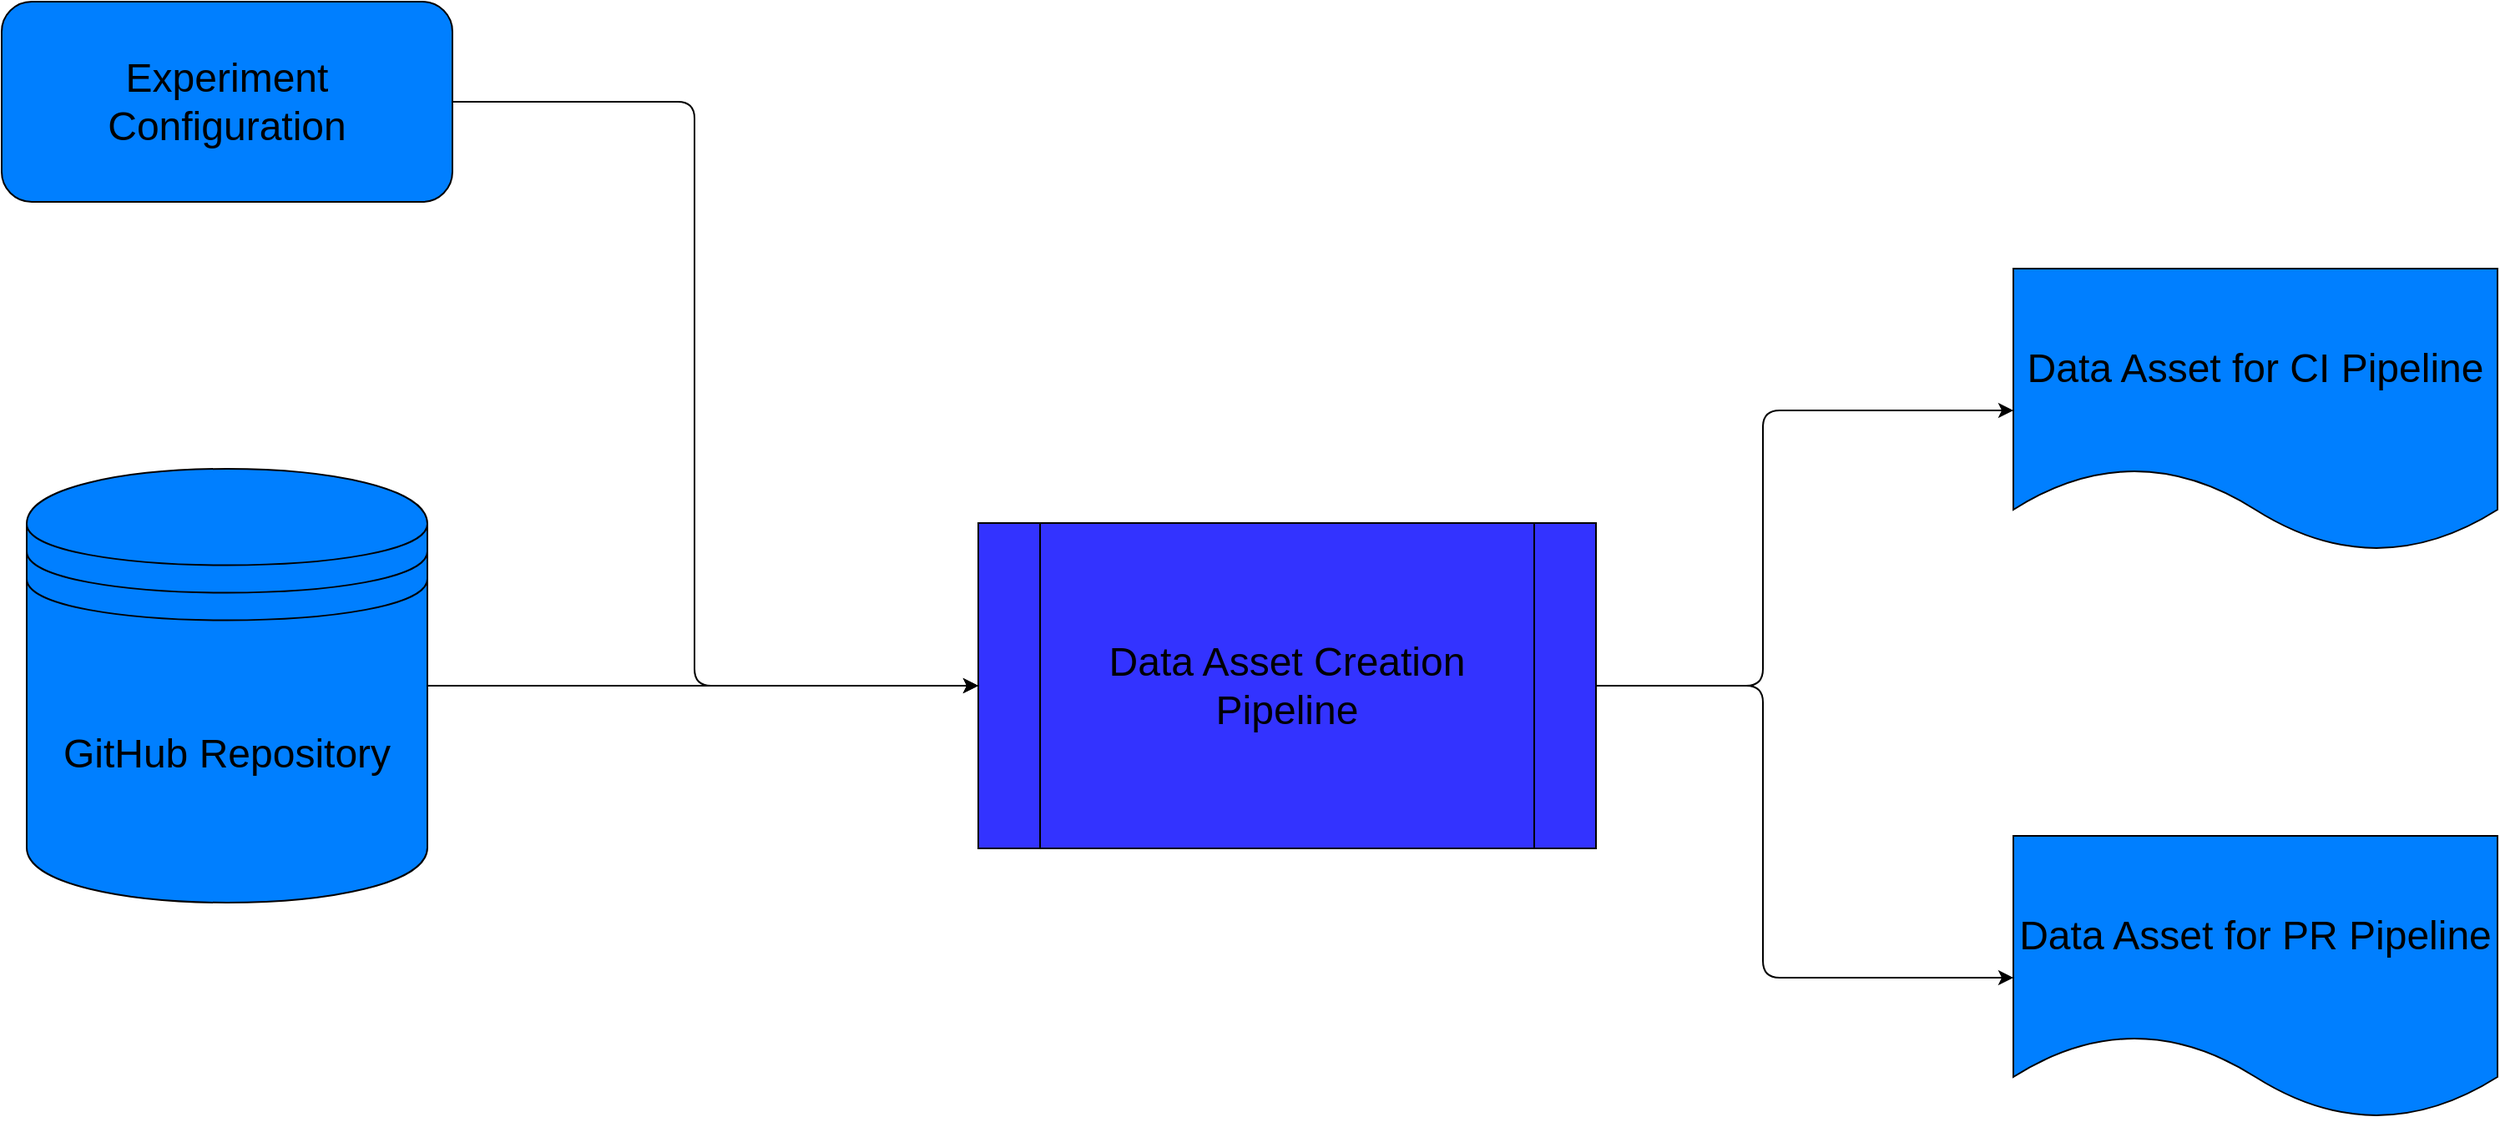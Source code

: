 <mxfile><diagram id="goB41skcW6EB4Ol0iO-J" name="Page-1"><mxGraphModel dx="2531" dy="1718" grid="1" gridSize="10" guides="1" tooltips="1" connect="1" arrows="1" fold="1" page="1" pageScale="1" pageWidth="3300" pageHeight="2339" math="0" shadow="0"><root><mxCell id="0"/><mxCell id="1" parent="0"/><mxCell id="2" value="&lt;font style=&quot;font-size: 24px;&quot;&gt;GitHub Repository&lt;/font&gt;" style="shape=datastore;whiteSpace=wrap;html=1;fillColor=#007FFF;" vertex="1" parent="1"><mxGeometry x="870" y="530" width="240" height="260" as="geometry"/></mxCell><mxCell id="3" value="" style="endArrow=classic;html=1;fontSize=24;exitX=1;exitY=0.5;exitDx=0;exitDy=0;entryX=0;entryY=0.5;entryDx=0;entryDy=0;" edge="1" parent="1" source="2" target="4"><mxGeometry width="50" height="50" relative="1" as="geometry"><mxPoint x="1790" y="770" as="sourcePoint"/><mxPoint x="1430" y="660" as="targetPoint"/></mxGeometry></mxCell><mxCell id="4" value="Data Asset Creation Pipeline" style="shape=process;whiteSpace=wrap;html=1;backgroundOutline=1;fontSize=24;fillColor=#3333FF;" vertex="1" parent="1"><mxGeometry x="1440" y="562.5" width="370" height="195" as="geometry"/></mxCell><mxCell id="5" value="Experiment Configuration" style="rounded=1;whiteSpace=wrap;html=1;fontSize=24;fillColor=#007FFF;" vertex="1" parent="1"><mxGeometry x="855" y="250" width="270" height="120" as="geometry"/></mxCell><mxCell id="6" value="" style="endArrow=classic;html=1;fontSize=24;exitX=1;exitY=0.5;exitDx=0;exitDy=0;entryX=0;entryY=0.5;entryDx=0;entryDy=0;" edge="1" parent="1" source="5" target="4"><mxGeometry width="50" height="50" relative="1" as="geometry"><mxPoint x="1790" y="740" as="sourcePoint"/><mxPoint x="1840" y="690" as="targetPoint"/><Array as="points"><mxPoint x="1270" y="310"/><mxPoint x="1270" y="660"/></Array></mxGeometry></mxCell><mxCell id="7" value="Data Asset for CI Pipeline" style="shape=document;whiteSpace=wrap;html=1;boundedLbl=1;dashed=0;flipH=1;fontSize=24;fillColor=#007FFF;" vertex="1" parent="1"><mxGeometry x="2060" y="410" width="290" height="170" as="geometry"/></mxCell><mxCell id="8" value="Data Asset for PR Pipeline" style="shape=document;whiteSpace=wrap;html=1;boundedLbl=1;dashed=0;flipH=1;fontSize=24;fillColor=#007FFF;" vertex="1" parent="1"><mxGeometry x="2060" y="750" width="290" height="170" as="geometry"/></mxCell><mxCell id="9" value="" style="endArrow=classic;html=1;fontSize=24;exitX=1;exitY=0.5;exitDx=0;exitDy=0;entryX=0;entryY=0.5;entryDx=0;entryDy=0;" edge="1" parent="1" source="4" target="7"><mxGeometry width="50" height="50" relative="1" as="geometry"><mxPoint x="2410" y="740" as="sourcePoint"/><mxPoint x="2460" y="690" as="targetPoint"/><Array as="points"><mxPoint x="1910" y="660"/><mxPoint x="1910" y="495"/></Array></mxGeometry></mxCell><mxCell id="10" value="" style="endArrow=classic;html=1;fontSize=24;exitX=1;exitY=0.5;exitDx=0;exitDy=0;entryX=0;entryY=0.5;entryDx=0;entryDy=0;" edge="1" parent="1" source="4" target="8"><mxGeometry width="50" height="50" relative="1" as="geometry"><mxPoint x="1820" y="757.5" as="sourcePoint"/><mxPoint x="2070" y="592.5" as="targetPoint"/><Array as="points"><mxPoint x="1910" y="660"/><mxPoint x="1910" y="835"/></Array></mxGeometry></mxCell></root></mxGraphModel></diagram></mxfile>
